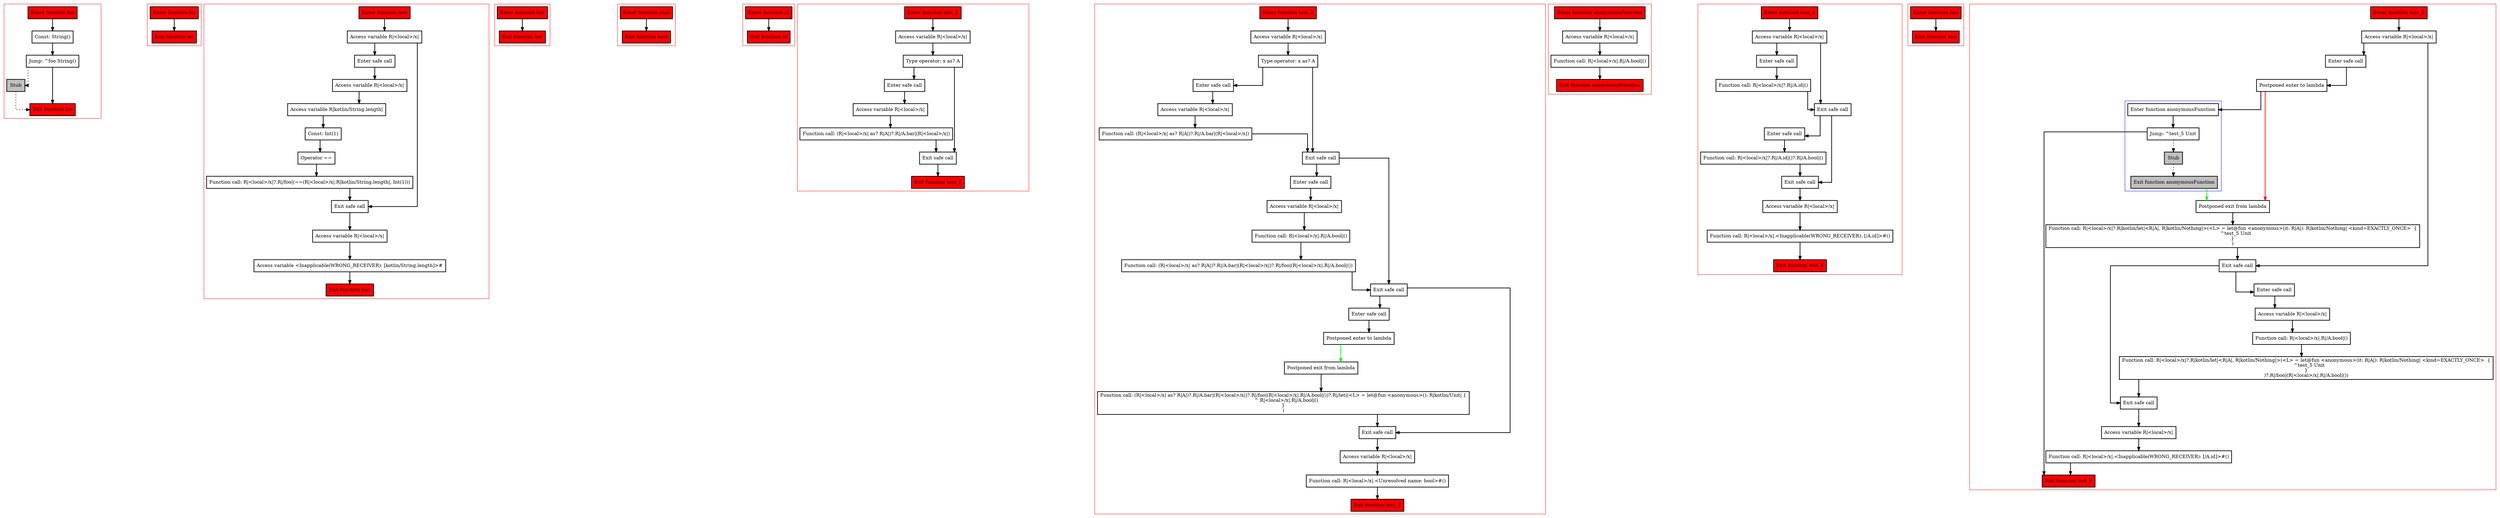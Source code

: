 digraph safeCalls_kt {
    graph [splines=ortho nodesep=3]
    node [shape=box penwidth=2]
    edge [penwidth=2]

    subgraph cluster_0 {
        color=red
        0 [label="Enter function foo" style="filled" fillcolor=red];
        1 [label="Const: String()"];
        2 [label="Jump: ^foo String()"];
        3 [label="Stub" style="filled" fillcolor=gray];
        4 [label="Exit function foo" style="filled" fillcolor=red];
    }

    0 -> {1};
    1 -> {2};
    2 -> {4};
    2 -> {3} [style=dotted];
    3 -> {4} [style=dotted];

    subgraph cluster_1 {
        color=red
        5 [label="Enter function let" style="filled" fillcolor=red];
        6 [label="Exit function let" style="filled" fillcolor=red];
    }

    5 -> {6};

    subgraph cluster_2 {
        color=red
        7 [label="Enter function test" style="filled" fillcolor=red];
        8 [label="Access variable R|<local>/x|"];
        9 [label="Enter safe call"];
        10 [label="Access variable R|<local>/x|"];
        11 [label="Access variable R|kotlin/String.length|"];
        12 [label="Const: Int(1)"];
        13 [label="Operator =="];
        14 [label="Function call: R|<local>/x|?.R|/foo|(==(R|<local>/x|.R|kotlin/String.length|, Int(1)))"];
        15 [label="Exit safe call"];
        16 [label="Access variable R|<local>/x|"];
        17 [label="Access variable <Inapplicable(WRONG_RECEIVER): [kotlin/String.length]>#"];
        18 [label="Exit function test" style="filled" fillcolor=red];
    }

    7 -> {8};
    8 -> {9 15};
    9 -> {10};
    10 -> {11};
    11 -> {12};
    12 -> {13};
    13 -> {14};
    14 -> {15};
    15 -> {16};
    16 -> {17};
    17 -> {18};

    subgraph cluster_3 {
        color=red
        19 [label="Enter function bar" style="filled" fillcolor=red];
        20 [label="Exit function bar" style="filled" fillcolor=red];
    }

    19 -> {20};

    subgraph cluster_4 {
        color=red
        21 [label="Enter function bool" style="filled" fillcolor=red];
        22 [label="Exit function bool" style="filled" fillcolor=red];
    }

    21 -> {22};

    subgraph cluster_5 {
        color=red
        23 [label="Enter function id" style="filled" fillcolor=red];
        24 [label="Exit function id" style="filled" fillcolor=red];
    }

    23 -> {24};

    subgraph cluster_6 {
        color=red
        25 [label="Enter function test_2" style="filled" fillcolor=red];
        26 [label="Access variable R|<local>/x|"];
        27 [label="Type operator: x as? A"];
        28 [label="Enter safe call"];
        29 [label="Access variable R|<local>/x|"];
        30 [label="Function call: (R|<local>/x| as? R|A|)?.R|/A.bar|(R|<local>/x|)"];
        31 [label="Exit safe call"];
        32 [label="Exit function test_2" style="filled" fillcolor=red];
    }

    25 -> {26};
    26 -> {27};
    27 -> {28 31};
    28 -> {29};
    29 -> {30};
    30 -> {31};
    31 -> {32};

    subgraph cluster_7 {
        color=red
        33 [label="Enter function test_3" style="filled" fillcolor=red];
        34 [label="Access variable R|<local>/x|"];
        35 [label="Type operator: x as? A"];
        36 [label="Enter safe call"];
        37 [label="Access variable R|<local>/x|"];
        38 [label="Function call: (R|<local>/x| as? R|A|)?.R|/A.bar|(R|<local>/x|)"];
        39 [label="Exit safe call"];
        40 [label="Enter safe call"];
        41 [label="Access variable R|<local>/x|"];
        42 [label="Function call: R|<local>/x|.R|/A.bool|()"];
        43 [label="Function call: (R|<local>/x| as? R|A|)?.R|/A.bar|(R|<local>/x|)?.R|/foo|(R|<local>/x|.R|/A.bool|())"];
        44 [label="Exit safe call"];
        45 [label="Enter safe call"];
        46 [label="Postponed enter to lambda"];
        47 [label="Postponed exit from lambda"];
        48 [label="Function call: (R|<local>/x| as? R|A|)?.R|/A.bar|(R|<local>/x|)?.R|/foo|(R|<local>/x|.R|/A.bool|())?.R|/let|(<L> = let@fun <anonymous>(): R|kotlin/Unit| {
    ^ R|<local>/x|.R|/A.bool|()
}
)"];
        49 [label="Exit safe call"];
        50 [label="Access variable R|<local>/x|"];
        51 [label="Function call: R|<local>/x|.<Unresolved name: bool>#()"];
        52 [label="Exit function test_3" style="filled" fillcolor=red];
    }

    33 -> {34};
    34 -> {35};
    35 -> {36 39};
    36 -> {37};
    37 -> {38};
    38 -> {39};
    39 -> {40 44};
    40 -> {41};
    41 -> {42};
    42 -> {43};
    43 -> {44};
    44 -> {45 49};
    45 -> {46};
    46 -> {47 47} [color=green];
    47 -> {48};
    48 -> {49};
    49 -> {50};
    50 -> {51};
    51 -> {52};

    subgraph cluster_8 {
        color=red
        53 [label="Enter function anonymousFunction" style="filled" fillcolor=red];
        54 [label="Access variable R|<local>/x|"];
        55 [label="Function call: R|<local>/x|.R|/A.bool|()"];
        56 [label="Exit function anonymousFunction" style="filled" fillcolor=red];
    }

    53 -> {54};
    54 -> {55};
    55 -> {56};

    subgraph cluster_9 {
        color=red
        57 [label="Enter function test_4" style="filled" fillcolor=red];
        58 [label="Access variable R|<local>/x|"];
        59 [label="Enter safe call"];
        60 [label="Function call: R|<local>/x|?.R|/A.id|()"];
        61 [label="Exit safe call"];
        62 [label="Enter safe call"];
        63 [label="Function call: R|<local>/x|?.R|/A.id|()?.R|/A.bool|()"];
        64 [label="Exit safe call"];
        65 [label="Access variable R|<local>/x|"];
        66 [label="Function call: R|<local>/x|.<Inapplicable(WRONG_RECEIVER): [/A.id]>#()"];
        67 [label="Exit function test_4" style="filled" fillcolor=red];
    }

    57 -> {58};
    58 -> {59 61};
    59 -> {60};
    60 -> {61};
    61 -> {62 64};
    62 -> {63};
    63 -> {64};
    64 -> {65};
    65 -> {66};
    66 -> {67};

    subgraph cluster_10 {
        color=red
        68 [label="Enter function boo" style="filled" fillcolor=red];
        69 [label="Exit function boo" style="filled" fillcolor=red];
    }

    68 -> {69};

    subgraph cluster_11 {
        color=red
        70 [label="Enter function test_5" style="filled" fillcolor=red];
        71 [label="Access variable R|<local>/x|"];
        72 [label="Enter safe call"];
        73 [label="Postponed enter to lambda"];
        subgraph cluster_12 {
            color=blue
            74 [label="Enter function anonymousFunction"];
            75 [label="Jump: ^test_5 Unit"];
            76 [label="Stub" style="filled" fillcolor=gray];
            77 [label="Exit function anonymousFunction" style="filled" fillcolor=gray];
        }
        78 [label="Postponed exit from lambda"];
        79 [label="Function call: R|<local>/x|?.R|kotlin/let|<R|A|, R|kotlin/Nothing|>(<L> = let@fun <anonymous>(it: R|A|): R|kotlin/Nothing| <kind=EXACTLY_ONCE>  {
    ^test_5 Unit
}
)"];
        80 [label="Exit safe call"];
        81 [label="Enter safe call"];
        82 [label="Access variable R|<local>/x|"];
        83 [label="Function call: R|<local>/x|.R|/A.bool|()"];
        84 [label="Function call: R|<local>/x|?.R|kotlin/let|<R|A|, R|kotlin/Nothing|>(<L> = let@fun <anonymous>(it: R|A|): R|kotlin/Nothing| <kind=EXACTLY_ONCE>  {
    ^test_5 Unit
}
)?.R|/boo|(R|<local>/x|.R|/A.bool|())"];
        85 [label="Exit safe call"];
        86 [label="Access variable R|<local>/x|"];
        87 [label="Function call: R|<local>/x|.<Inapplicable(WRONG_RECEIVER): [/A.id]>#()"];
        88 [label="Exit function test_5" style="filled" fillcolor=red];
    }

    70 -> {71};
    71 -> {72 80};
    72 -> {73};
    73 -> {74};
    73 -> {78} [color=red];
    74 -> {75};
    75 -> {88};
    75 -> {76} [style=dotted];
    76 -> {77} [style=dotted];
    77 -> {78} [color=green];
    78 -> {79};
    79 -> {80};
    80 -> {81 85};
    81 -> {82};
    82 -> {83};
    83 -> {84};
    84 -> {85};
    85 -> {86};
    86 -> {87};
    87 -> {88};

}
